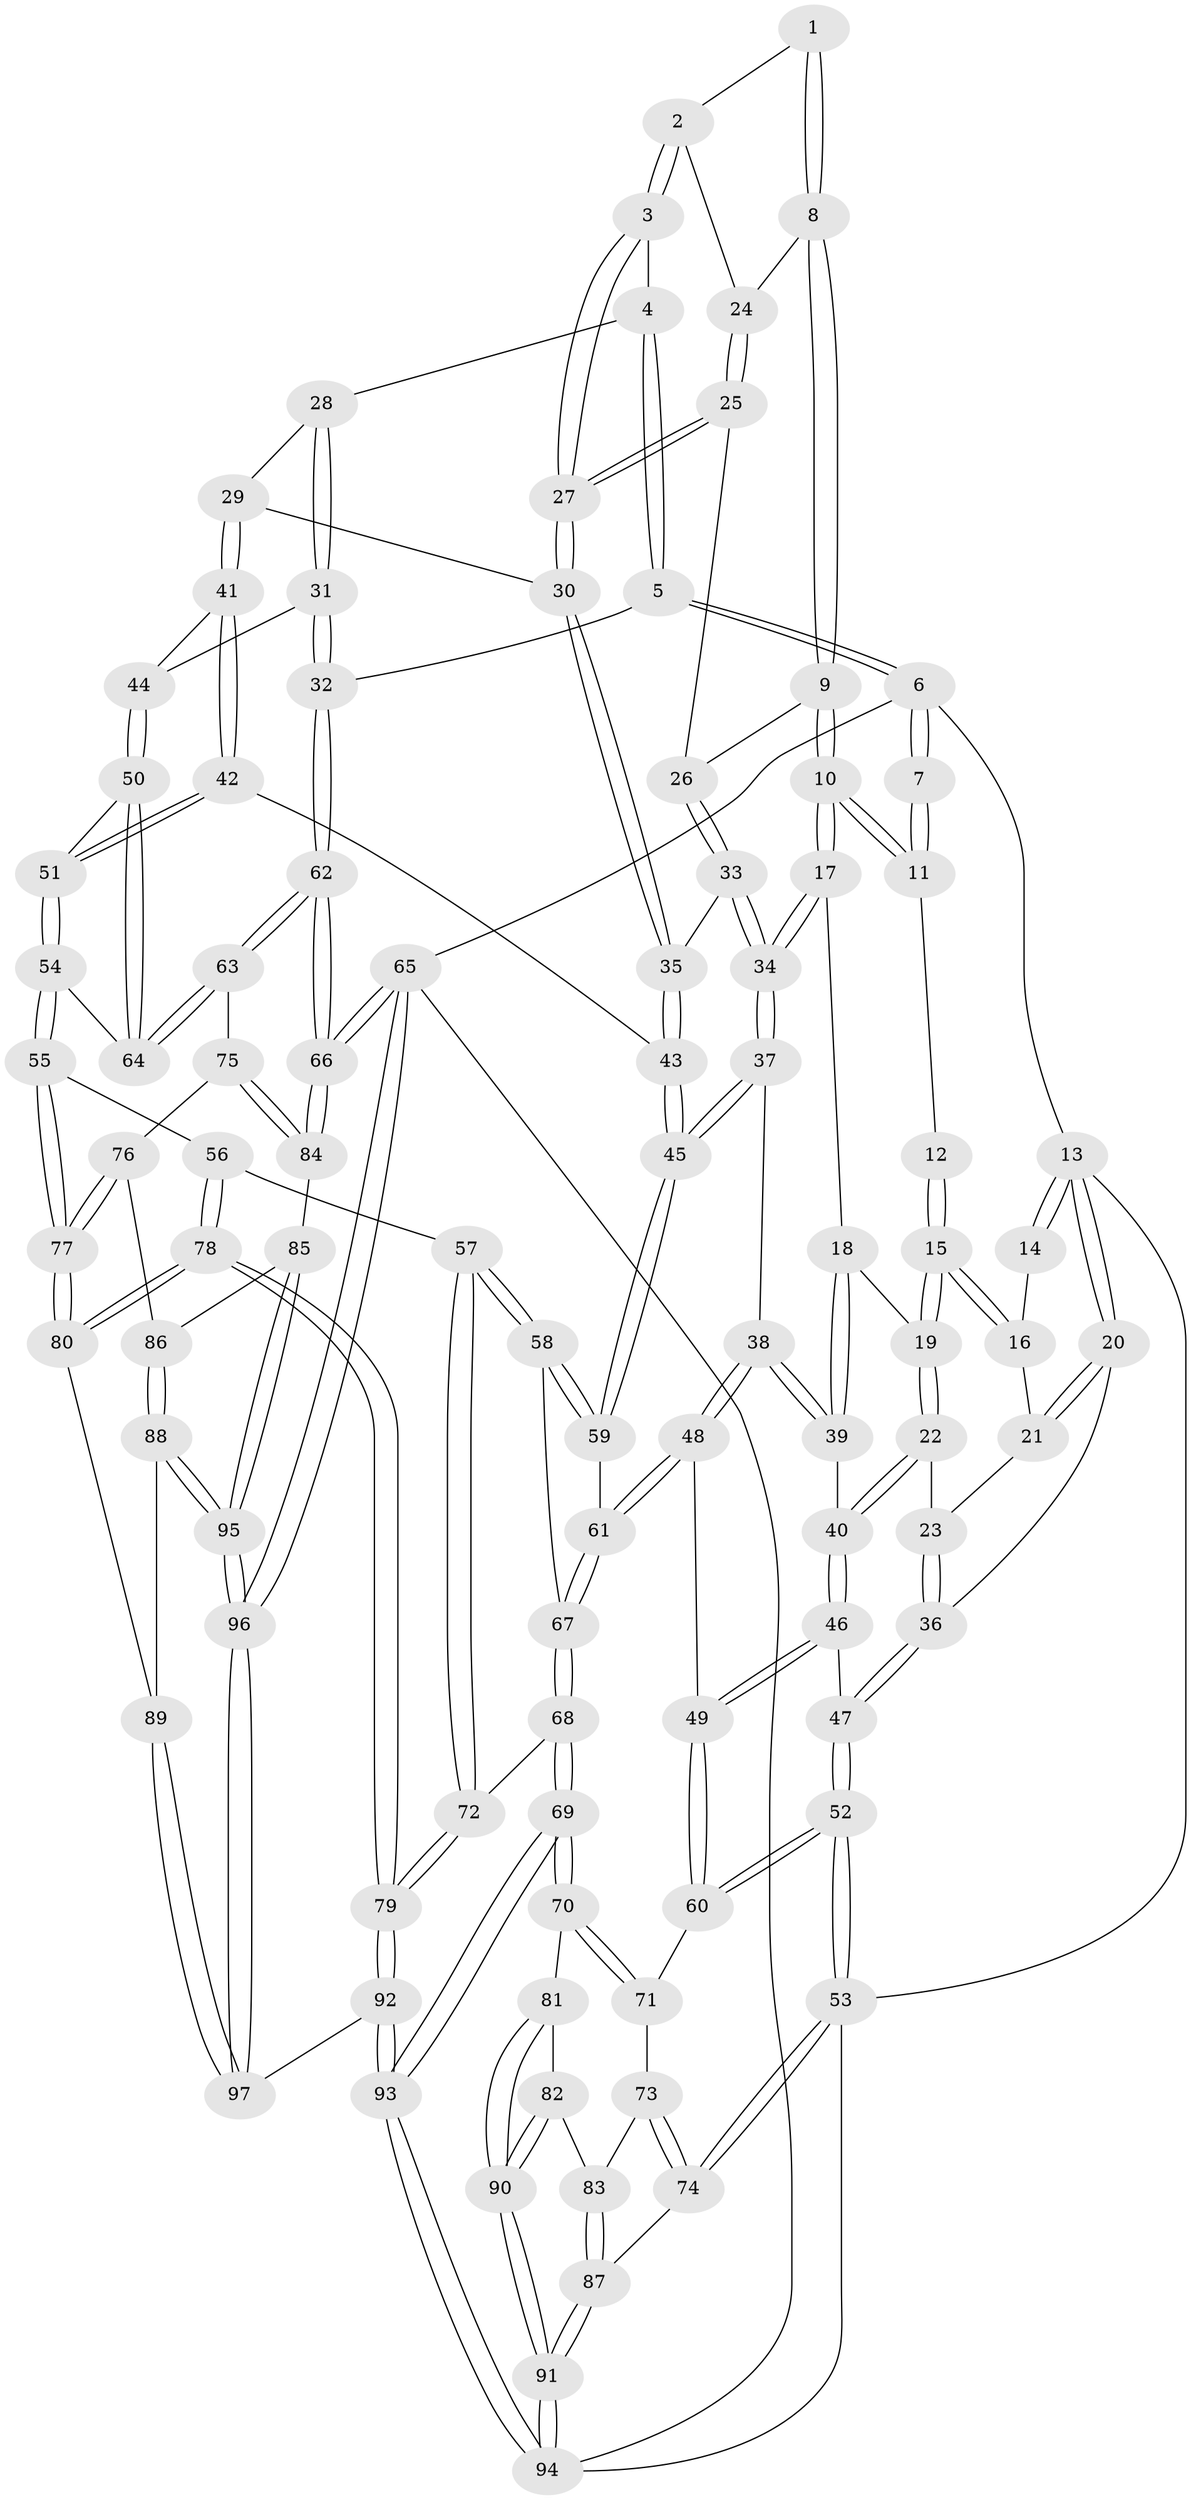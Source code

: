 // coarse degree distribution, {3: 0.08620689655172414, 4: 0.5172413793103449, 5: 0.25862068965517243, 6: 0.13793103448275862}
// Generated by graph-tools (version 1.1) at 2025/24/03/03/25 07:24:37]
// undirected, 97 vertices, 239 edges
graph export_dot {
graph [start="1"]
  node [color=gray90,style=filled];
  1 [pos="+0.7262288911428604+0"];
  2 [pos="+0.7953028979288896+0.09878612368558176"];
  3 [pos="+0.8316320531748724+0.11500884578905637"];
  4 [pos="+0.8344000884234173+0.11560298133559717"];
  5 [pos="+1+0"];
  6 [pos="+1+0"];
  7 [pos="+0.726225004409052+0"];
  8 [pos="+0.6581435999426625+0.10552656533998946"];
  9 [pos="+0.5849732795059283+0.1431206389702031"];
  10 [pos="+0.5276911460901698+0.1352467270596011"];
  11 [pos="+0.47755146492569045+0"];
  12 [pos="+0.35298305721016016+0"];
  13 [pos="+0+0"];
  14 [pos="+0.26678031509790723+0"];
  15 [pos="+0.33957335573464187+0.14927333440603885"];
  16 [pos="+0.20087956659575798+0.04803091568526362"];
  17 [pos="+0.4666939966866238+0.19231312378880042"];
  18 [pos="+0.42125437085773954+0.20334391125332132"];
  19 [pos="+0.35238009178294627+0.20289176940548925"];
  20 [pos="+0+0.06746058504742511"];
  21 [pos="+0.17988169262658937+0.07702163975150397"];
  22 [pos="+0.27425486237743835+0.2628520517297646"];
  23 [pos="+0.18974397292797895+0.2071385331565446"];
  24 [pos="+0.7283097936290355+0.12940031731401314"];
  25 [pos="+0.7379697201917862+0.22324724716453467"];
  26 [pos="+0.5956772827788859+0.1581291941852565"];
  27 [pos="+0.7478819343607331+0.24666166670150128"];
  28 [pos="+0.8592012323518496+0.17902488687541954"];
  29 [pos="+0.7870866897019444+0.2785034074721646"];
  30 [pos="+0.7505517498031488+0.2599698739133859"];
  31 [pos="+1+0.31794277949512684"];
  32 [pos="+1+0.31720390522653846"];
  33 [pos="+0.6561869010986064+0.29350668462891866"];
  34 [pos="+0.5783537491293801+0.362877599925823"];
  35 [pos="+0.6671543936726777+0.29251547780362575"];
  36 [pos="+0+0.18926773529996038"];
  37 [pos="+0.5615165207349097+0.44854066356107314"];
  38 [pos="+0.48692400059715174+0.44008073482605115"];
  39 [pos="+0.4548662652489377+0.3979440342890197"];
  40 [pos="+0.2676106609331905+0.30299280494291037"];
  41 [pos="+0.8529326162031909+0.3631420700968722"];
  42 [pos="+0.7681160273545695+0.4553330936772614"];
  43 [pos="+0.7659146089417321+0.4554882553921036"];
  44 [pos="+0.9989380700702271+0.35510343184791515"];
  45 [pos="+0.5999050480363711+0.49894067859254276"];
  46 [pos="+0.23754407045883974+0.3742838274576961"];
  47 [pos="+0+0.2939496758772406"];
  48 [pos="+0.2629284226481372+0.5448370575669952"];
  49 [pos="+0.24348306235288705+0.5374156120161561"];
  50 [pos="+0.8722762340397704+0.5598722636928892"];
  51 [pos="+0.8096861100856662+0.527879828663012"];
  52 [pos="+0+0.6221706790303673"];
  53 [pos="+0+0.7736875648021294"];
  54 [pos="+0.7187953576840976+0.719393874868729"];
  55 [pos="+0.6932759820828139+0.7313526671197347"];
  56 [pos="+0.6846125385944787+0.7288376055547331"];
  57 [pos="+0.6548520288657159+0.7138594598174114"];
  58 [pos="+0.6053298431869275+0.6264649614126828"];
  59 [pos="+0.5938690092344739+0.5791833139214145"];
  60 [pos="+0.08760743726168978+0.6127189387929732"];
  61 [pos="+0.320943808423748+0.6072094863081227"];
  62 [pos="+1+0.7204209164210938"];
  63 [pos="+1+0.7019346284638976"];
  64 [pos="+0.9711245616565698+0.6840434982204466"];
  65 [pos="+1+1"];
  66 [pos="+1+0.9984847762241317"];
  67 [pos="+0.369778145676033+0.714984493046202"];
  68 [pos="+0.3734235406360958+0.761308903551329"];
  69 [pos="+0.2853755674341689+0.8383753658596054"];
  70 [pos="+0.28093613782416005+0.8375960294703801"];
  71 [pos="+0.19434139437216943+0.7865485417136826"];
  72 [pos="+0.4845926897190417+0.8270823267467284"];
  73 [pos="+0.13201697555075073+0.8560414766692486"];
  74 [pos="+0+0.8395278099662589"];
  75 [pos="+0.8444315970607563+0.8420264443318578"];
  76 [pos="+0.7564851849309694+0.8092276376335191"];
  77 [pos="+0.7111007987546614+0.7691650385139555"];
  78 [pos="+0.5878778824848733+0.9512292088465145"];
  79 [pos="+0.5037031728049494+1"];
  80 [pos="+0.7030180912199788+0.8800586707293355"];
  81 [pos="+0.2188429501964024+0.8806337660856184"];
  82 [pos="+0.14755300231758214+0.8794030764162836"];
  83 [pos="+0.1346546409672853+0.8616340999900157"];
  84 [pos="+0.8692359421719832+0.9096203315059199"];
  85 [pos="+0.8434297018654862+0.9226456516568667"];
  86 [pos="+0.7736852902417367+0.8536728524707408"];
  87 [pos="+0.09564101601791802+0.9454712344987811"];
  88 [pos="+0.780674890240998+0.9459171273058371"];
  89 [pos="+0.7186676364863895+0.9386076866734617"];
  90 [pos="+0.1570096844457267+0.9661866617267273"];
  91 [pos="+0.1469449590353699+1"];
  92 [pos="+0.4878413434609779+1"];
  93 [pos="+0.37828691778250084+1"];
  94 [pos="+0.21999088056990737+1"];
  95 [pos="+0.8037639302740386+0.9593634049531202"];
  96 [pos="+0.8468401323680829+1"];
  97 [pos="+0.5340955823555352+1"];
  1 -- 2;
  1 -- 8;
  1 -- 8;
  2 -- 3;
  2 -- 3;
  2 -- 24;
  3 -- 4;
  3 -- 27;
  3 -- 27;
  4 -- 5;
  4 -- 5;
  4 -- 28;
  5 -- 6;
  5 -- 6;
  5 -- 32;
  6 -- 7;
  6 -- 7;
  6 -- 13;
  6 -- 65;
  7 -- 11;
  7 -- 11;
  8 -- 9;
  8 -- 9;
  8 -- 24;
  9 -- 10;
  9 -- 10;
  9 -- 26;
  10 -- 11;
  10 -- 11;
  10 -- 17;
  10 -- 17;
  11 -- 12;
  12 -- 15;
  12 -- 15;
  13 -- 14;
  13 -- 14;
  13 -- 20;
  13 -- 20;
  13 -- 53;
  14 -- 16;
  15 -- 16;
  15 -- 16;
  15 -- 19;
  15 -- 19;
  16 -- 21;
  17 -- 18;
  17 -- 34;
  17 -- 34;
  18 -- 19;
  18 -- 39;
  18 -- 39;
  19 -- 22;
  19 -- 22;
  20 -- 21;
  20 -- 21;
  20 -- 36;
  21 -- 23;
  22 -- 23;
  22 -- 40;
  22 -- 40;
  23 -- 36;
  23 -- 36;
  24 -- 25;
  24 -- 25;
  25 -- 26;
  25 -- 27;
  25 -- 27;
  26 -- 33;
  26 -- 33;
  27 -- 30;
  27 -- 30;
  28 -- 29;
  28 -- 31;
  28 -- 31;
  29 -- 30;
  29 -- 41;
  29 -- 41;
  30 -- 35;
  30 -- 35;
  31 -- 32;
  31 -- 32;
  31 -- 44;
  32 -- 62;
  32 -- 62;
  33 -- 34;
  33 -- 34;
  33 -- 35;
  34 -- 37;
  34 -- 37;
  35 -- 43;
  35 -- 43;
  36 -- 47;
  36 -- 47;
  37 -- 38;
  37 -- 45;
  37 -- 45;
  38 -- 39;
  38 -- 39;
  38 -- 48;
  38 -- 48;
  39 -- 40;
  40 -- 46;
  40 -- 46;
  41 -- 42;
  41 -- 42;
  41 -- 44;
  42 -- 43;
  42 -- 51;
  42 -- 51;
  43 -- 45;
  43 -- 45;
  44 -- 50;
  44 -- 50;
  45 -- 59;
  45 -- 59;
  46 -- 47;
  46 -- 49;
  46 -- 49;
  47 -- 52;
  47 -- 52;
  48 -- 49;
  48 -- 61;
  48 -- 61;
  49 -- 60;
  49 -- 60;
  50 -- 51;
  50 -- 64;
  50 -- 64;
  51 -- 54;
  51 -- 54;
  52 -- 53;
  52 -- 53;
  52 -- 60;
  52 -- 60;
  53 -- 74;
  53 -- 74;
  53 -- 94;
  54 -- 55;
  54 -- 55;
  54 -- 64;
  55 -- 56;
  55 -- 77;
  55 -- 77;
  56 -- 57;
  56 -- 78;
  56 -- 78;
  57 -- 58;
  57 -- 58;
  57 -- 72;
  57 -- 72;
  58 -- 59;
  58 -- 59;
  58 -- 67;
  59 -- 61;
  60 -- 71;
  61 -- 67;
  61 -- 67;
  62 -- 63;
  62 -- 63;
  62 -- 66;
  62 -- 66;
  63 -- 64;
  63 -- 64;
  63 -- 75;
  65 -- 66;
  65 -- 66;
  65 -- 96;
  65 -- 96;
  65 -- 94;
  66 -- 84;
  66 -- 84;
  67 -- 68;
  67 -- 68;
  68 -- 69;
  68 -- 69;
  68 -- 72;
  69 -- 70;
  69 -- 70;
  69 -- 93;
  69 -- 93;
  70 -- 71;
  70 -- 71;
  70 -- 81;
  71 -- 73;
  72 -- 79;
  72 -- 79;
  73 -- 74;
  73 -- 74;
  73 -- 83;
  74 -- 87;
  75 -- 76;
  75 -- 84;
  75 -- 84;
  76 -- 77;
  76 -- 77;
  76 -- 86;
  77 -- 80;
  77 -- 80;
  78 -- 79;
  78 -- 79;
  78 -- 80;
  78 -- 80;
  79 -- 92;
  79 -- 92;
  80 -- 89;
  81 -- 82;
  81 -- 90;
  81 -- 90;
  82 -- 83;
  82 -- 90;
  82 -- 90;
  83 -- 87;
  83 -- 87;
  84 -- 85;
  85 -- 86;
  85 -- 95;
  85 -- 95;
  86 -- 88;
  86 -- 88;
  87 -- 91;
  87 -- 91;
  88 -- 89;
  88 -- 95;
  88 -- 95;
  89 -- 97;
  89 -- 97;
  90 -- 91;
  90 -- 91;
  91 -- 94;
  91 -- 94;
  92 -- 93;
  92 -- 93;
  92 -- 97;
  93 -- 94;
  93 -- 94;
  95 -- 96;
  95 -- 96;
  96 -- 97;
  96 -- 97;
}
